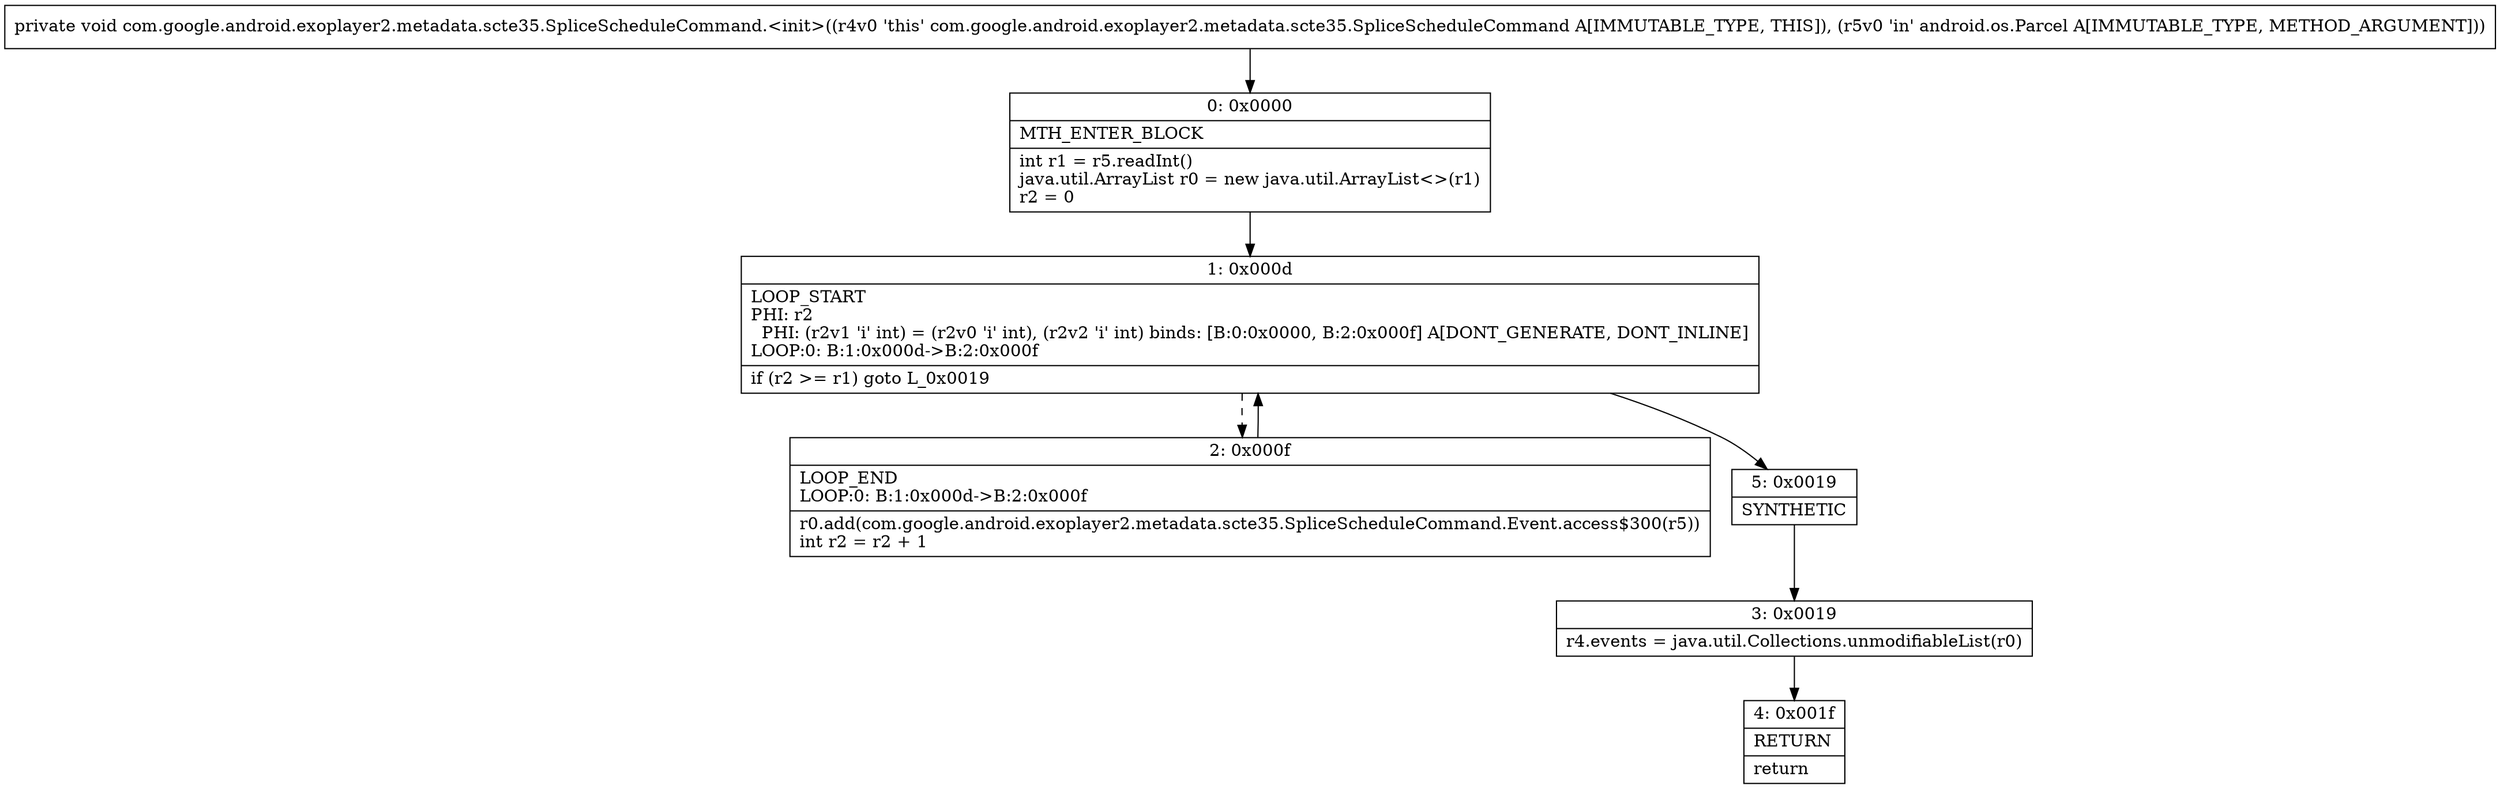digraph "CFG forcom.google.android.exoplayer2.metadata.scte35.SpliceScheduleCommand.\<init\>(Landroid\/os\/Parcel;)V" {
Node_0 [shape=record,label="{0\:\ 0x0000|MTH_ENTER_BLOCK\l|int r1 = r5.readInt()\ljava.util.ArrayList r0 = new java.util.ArrayList\<\>(r1)\lr2 = 0\l}"];
Node_1 [shape=record,label="{1\:\ 0x000d|LOOP_START\lPHI: r2 \l  PHI: (r2v1 'i' int) = (r2v0 'i' int), (r2v2 'i' int) binds: [B:0:0x0000, B:2:0x000f] A[DONT_GENERATE, DONT_INLINE]\lLOOP:0: B:1:0x000d\-\>B:2:0x000f\l|if (r2 \>= r1) goto L_0x0019\l}"];
Node_2 [shape=record,label="{2\:\ 0x000f|LOOP_END\lLOOP:0: B:1:0x000d\-\>B:2:0x000f\l|r0.add(com.google.android.exoplayer2.metadata.scte35.SpliceScheduleCommand.Event.access$300(r5))\lint r2 = r2 + 1\l}"];
Node_3 [shape=record,label="{3\:\ 0x0019|r4.events = java.util.Collections.unmodifiableList(r0)\l}"];
Node_4 [shape=record,label="{4\:\ 0x001f|RETURN\l|return\l}"];
Node_5 [shape=record,label="{5\:\ 0x0019|SYNTHETIC\l}"];
MethodNode[shape=record,label="{private void com.google.android.exoplayer2.metadata.scte35.SpliceScheduleCommand.\<init\>((r4v0 'this' com.google.android.exoplayer2.metadata.scte35.SpliceScheduleCommand A[IMMUTABLE_TYPE, THIS]), (r5v0 'in' android.os.Parcel A[IMMUTABLE_TYPE, METHOD_ARGUMENT])) }"];
MethodNode -> Node_0;
Node_0 -> Node_1;
Node_1 -> Node_2[style=dashed];
Node_1 -> Node_5;
Node_2 -> Node_1;
Node_3 -> Node_4;
Node_5 -> Node_3;
}

